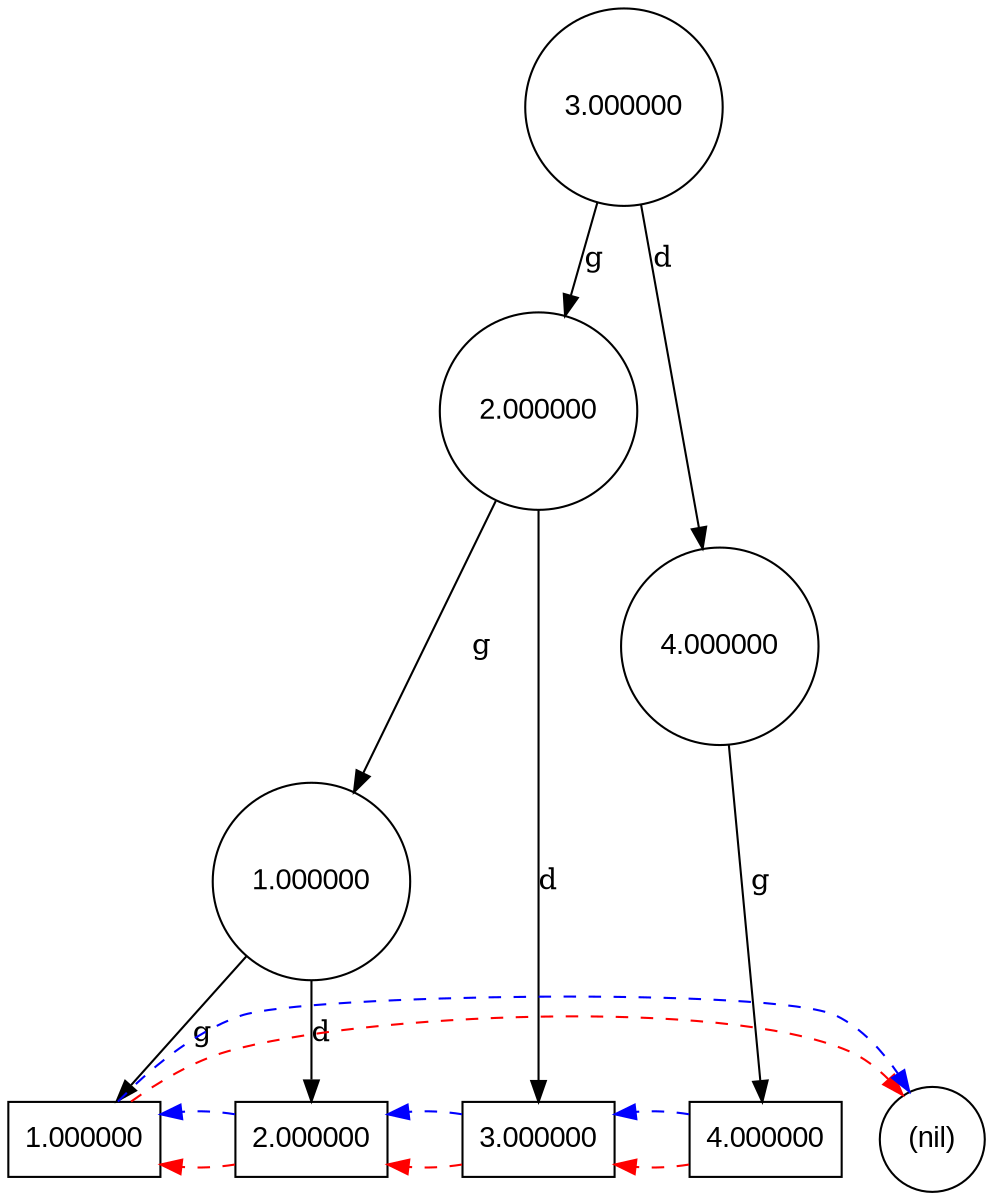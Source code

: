 digraph Arbre {
    node [shape=circle, fontname="Arial"];
    "0x572f38fe4340" [label="3.000000"];
    "0x572f38fe4340" -> "0x572f38fe4300" [label="g"];
    "0x572f38fe4300" [label="2.000000"];
    "0x572f38fe4300" -> "0x572f38fe42c0" [label="g"];
    "0x572f38fe42c0" [label="1.000000"];
    "0x572f38fe42c0" -> "0x572f38fe4990" [label="g"];
    "0x572f38fe4990" [label="1.000000",shape=box];
    "0x572f38fe4990" -> "(nil)" [style=dashed, color=red, constraint=false];
    { rank=same; "0x572f38fe4990"; "(nil)"; }
    "0x572f38fe4990" -> "(nil)" [style=dashed, color=blue, constraint=false];
    { rank=same; "0x572f38fe4990"; "(nil)"; }
    "0x572f38fe42c0" -> "0x572f38fe49d0" [label="d"];
    "0x572f38fe49d0" [label="2.000000",shape=box];
    "0x572f38fe49d0" -> "0x572f38fe4990" [style=dashed, color=red, constraint=false];
    { rank=same; "0x572f38fe49d0"; "0x572f38fe4990"; }
    "0x572f38fe49d0" -> "0x572f38fe4990" [style=dashed, color=blue, constraint=false];
    { rank=same; "0x572f38fe49d0"; "0x572f38fe4990"; }
    "0x572f38fe4300" -> "0x572f38fe4a30" [label="d"];
    "0x572f38fe4a30" [label="3.000000",shape=box];
    "0x572f38fe4a30" -> "0x572f38fe49d0" [style=dashed, color=red, constraint=false];
    { rank=same; "0x572f38fe4a30"; "0x572f38fe49d0"; }
    "0x572f38fe4a30" -> "0x572f38fe49d0" [style=dashed, color=blue, constraint=false];
    { rank=same; "0x572f38fe4a30"; "0x572f38fe49d0"; }
    "0x572f38fe4340" -> "0x572f38fe4380" [label="d"];
    "0x572f38fe4380" [label="4.000000"];
    "0x572f38fe4380" -> "0x572f38fe4a70" [label="g"];
    "0x572f38fe4a70" [label="4.000000",shape=box];
    "0x572f38fe4a70" -> "0x572f38fe4a30" [style=dashed, color=red, constraint=false];
    { rank=same; "0x572f38fe4a70"; "0x572f38fe4a30"; }
    "0x572f38fe4a70" -> "0x572f38fe4a30" [style=dashed, color=blue, constraint=false];
    { rank=same; "0x572f38fe4a70"; "0x572f38fe4a30"; }
}
